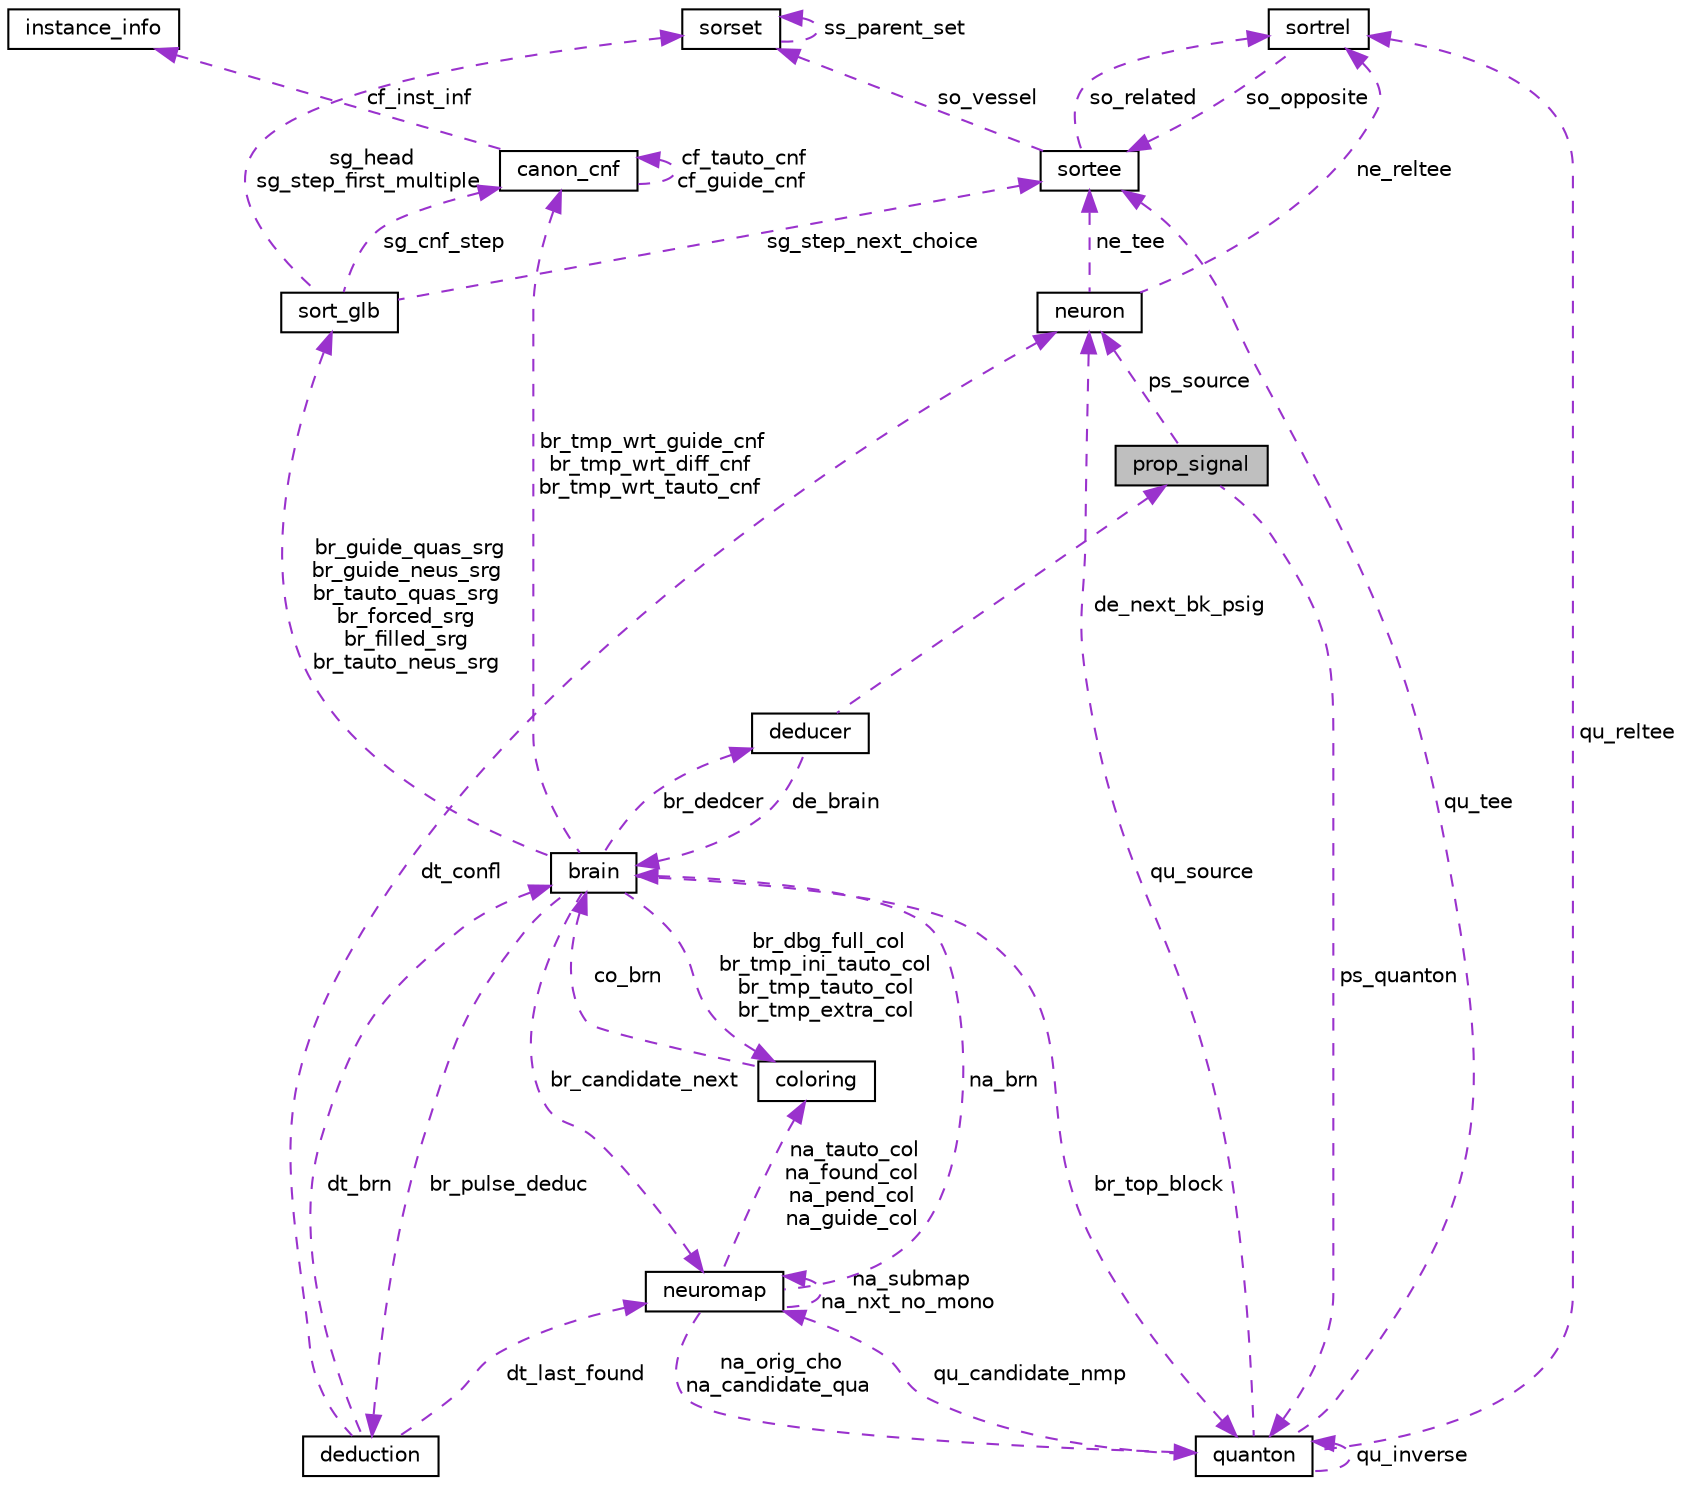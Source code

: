 digraph "prop_signal"
{
 // INTERACTIVE_SVG=YES
  edge [fontname="Helvetica",fontsize="10",labelfontname="Helvetica",labelfontsize="10"];
  node [fontname="Helvetica",fontsize="10",shape=record];
  Node1 [label="prop_signal",height=0.2,width=0.4,color="black", fillcolor="grey75", style="filled", fontcolor="black"];
  Node2 -> Node1 [dir="back",color="darkorchid3",fontsize="10",style="dashed",label=" ps_source" ,fontname="Helvetica"];
  Node2 [label="neuron",height=0.2,width=0.4,color="black", fillcolor="white", style="filled",URL="$d9/d00/classneuron.html",tooltip="Class for CNF clause behavior. So there is one neuron per clause. "];
  Node3 -> Node2 [dir="back",color="darkorchid3",fontsize="10",style="dashed",label=" ne_reltee" ,fontname="Helvetica"];
  Node3 [label="sortrel",height=0.2,width=0.4,color="black", fillcolor="white", style="filled",URL="$d6/de7/classsortrel.html",tooltip="A sortrel is a relation between two sortee s. "];
  Node4 -> Node3 [dir="back",color="darkorchid3",fontsize="10",style="dashed",label=" so_opposite" ,fontname="Helvetica"];
  Node4 [label="sortee",height=0.2,width=0.4,color="black", fillcolor="white", style="filled",URL="$d8/d36/classsortee.html",tooltip="Class that is an item to be stabilized. "];
  Node3 -> Node4 [dir="back",color="darkorchid3",fontsize="10",style="dashed",label=" so_related" ,fontname="Helvetica"];
  Node5 -> Node4 [dir="back",color="darkorchid3",fontsize="10",style="dashed",label=" so_vessel" ,fontname="Helvetica"];
  Node5 [label="sorset",height=0.2,width=0.4,color="black", fillcolor="white", style="filled",URL="$d3/d62/classsorset.html",tooltip="A sorset is a group of sortee s. "];
  Node5 -> Node5 [dir="back",color="darkorchid3",fontsize="10",style="dashed",label=" ss_parent_set" ,fontname="Helvetica"];
  Node4 -> Node2 [dir="back",color="darkorchid3",fontsize="10",style="dashed",label=" ne_tee" ,fontname="Helvetica"];
  Node6 -> Node1 [dir="back",color="darkorchid3",fontsize="10",style="dashed",label=" ps_quanton" ,fontname="Helvetica"];
  Node6 [label="quanton",height=0.2,width=0.4,color="black", fillcolor="white", style="filled",URL="$de/df5/classquanton.html",tooltip="Class for CNF variables (each variable has a positon and a negaton). "];
  Node2 -> Node6 [dir="back",color="darkorchid3",fontsize="10",style="dashed",label=" qu_source" ,fontname="Helvetica"];
  Node6 -> Node6 [dir="back",color="darkorchid3",fontsize="10",style="dashed",label=" qu_inverse" ,fontname="Helvetica"];
  Node3 -> Node6 [dir="back",color="darkorchid3",fontsize="10",style="dashed",label=" qu_reltee" ,fontname="Helvetica"];
  Node7 -> Node6 [dir="back",color="darkorchid3",fontsize="10",style="dashed",label=" qu_candidate_nmp" ,fontname="Helvetica"];
  Node7 [label="neuromap",height=0.2,width=0.4,color="black", fillcolor="white", style="filled",URL="$d6/d45/classneuromap.html",tooltip="A neuromap is a CNF sub-formula. "];
  Node8 -> Node7 [dir="back",color="darkorchid3",fontsize="10",style="dashed",label=" na_brn" ,fontname="Helvetica"];
  Node8 [label="brain",height=0.2,width=0.4,color="black", fillcolor="white", style="filled",URL="$d7/d79/classbrain.html",tooltip="Class that holds all data used to solve a particular CNF instance. "];
  Node9 -> Node8 [dir="back",color="darkorchid3",fontsize="10",style="dashed",label=" br_dedcer" ,fontname="Helvetica"];
  Node9 [label="deducer",height=0.2,width=0.4,color="black", fillcolor="white", style="filled",URL="$d7/d0b/classdeducer.html",tooltip="Class that holds the data used to analyze a conflict. "];
  Node8 -> Node9 [dir="back",color="darkorchid3",fontsize="10",style="dashed",label=" de_brain" ,fontname="Helvetica"];
  Node1 -> Node9 [dir="back",color="darkorchid3",fontsize="10",style="dashed",label=" de_next_bk_psig" ,fontname="Helvetica"];
  Node10 -> Node8 [dir="back",color="darkorchid3",fontsize="10",style="dashed",label=" br_dbg_full_col\nbr_tmp_ini_tauto_col\nbr_tmp_tauto_col\nbr_tmp_extra_col" ,fontname="Helvetica"];
  Node10 [label="coloring",height=0.2,width=0.4,color="black", fillcolor="white", style="filled",URL="$d2/d9a/classcoloring.html",tooltip="The initial and final state for an stabilization is a coloring. "];
  Node8 -> Node10 [dir="back",color="darkorchid3",fontsize="10",style="dashed",label=" co_brn" ,fontname="Helvetica"];
  Node11 -> Node8 [dir="back",color="darkorchid3",fontsize="10",style="dashed",label=" br_pulse_deduc" ,fontname="Helvetica"];
  Node11 [label="deduction",height=0.2,width=0.4,color="black", fillcolor="white", style="filled",URL="$d3/df3/classdeduction.html",tooltip="Class that holds the result of analyzing (doing resolution) of a conflict. "];
  Node8 -> Node11 [dir="back",color="darkorchid3",fontsize="10",style="dashed",label=" dt_brn" ,fontname="Helvetica"];
  Node2 -> Node11 [dir="back",color="darkorchid3",fontsize="10",style="dashed",label=" dt_confl" ,fontname="Helvetica"];
  Node7 -> Node11 [dir="back",color="darkorchid3",fontsize="10",style="dashed",label=" dt_last_found" ,fontname="Helvetica"];
  Node6 -> Node8 [dir="back",color="darkorchid3",fontsize="10",style="dashed",label=" br_top_block" ,fontname="Helvetica"];
  Node12 -> Node8 [dir="back",color="darkorchid3",fontsize="10",style="dashed",label=" br_guide_quas_srg\nbr_guide_neus_srg\nbr_tauto_quas_srg\nbr_forced_srg\nbr_filled_srg\nbr_tauto_neus_srg" ,fontname="Helvetica"];
  Node12 [label="sort_glb",height=0.2,width=0.4,color="black", fillcolor="white", style="filled",URL="$d7/dec/classsort__glb.html",tooltip="Class that holds all global data used to stabilize a group of items. "];
  Node13 -> Node12 [dir="back",color="darkorchid3",fontsize="10",style="dashed",label=" sg_cnf_step" ,fontname="Helvetica"];
  Node13 [label="canon_cnf",height=0.2,width=0.4,color="black", fillcolor="white", style="filled",URL="$da/deb/classcanon__cnf.html",tooltip="A canon_cnf is a BCFF. An stabilized sub-formula. "];
  Node13 -> Node13 [dir="back",color="darkorchid3",fontsize="10",style="dashed",label=" cf_tauto_cnf\ncf_guide_cnf" ,fontname="Helvetica"];
  Node14 -> Node13 [dir="back",color="darkorchid3",fontsize="10",style="dashed",label=" cf_inst_inf" ,fontname="Helvetica"];
  Node14 [label="instance_info",height=0.2,width=0.4,color="black", fillcolor="white", style="filled",URL="$dc/dd0/classinstance__info.html",tooltip="Class that holds an instance data. "];
  Node5 -> Node12 [dir="back",color="darkorchid3",fontsize="10",style="dashed",label=" sg_head\nsg_step_first_multiple" ,fontname="Helvetica"];
  Node4 -> Node12 [dir="back",color="darkorchid3",fontsize="10",style="dashed",label=" sg_step_next_choice" ,fontname="Helvetica"];
  Node7 -> Node8 [dir="back",color="darkorchid3",fontsize="10",style="dashed",label=" br_candidate_next" ,fontname="Helvetica"];
  Node13 -> Node8 [dir="back",color="darkorchid3",fontsize="10",style="dashed",label=" br_tmp_wrt_guide_cnf\nbr_tmp_wrt_diff_cnf\nbr_tmp_wrt_tauto_cnf" ,fontname="Helvetica"];
  Node10 -> Node7 [dir="back",color="darkorchid3",fontsize="10",style="dashed",label=" na_tauto_col\nna_found_col\nna_pend_col\nna_guide_col" ,fontname="Helvetica"];
  Node6 -> Node7 [dir="back",color="darkorchid3",fontsize="10",style="dashed",label=" na_orig_cho\nna_candidate_qua" ,fontname="Helvetica"];
  Node7 -> Node7 [dir="back",color="darkorchid3",fontsize="10",style="dashed",label=" na_submap\nna_nxt_no_mono" ,fontname="Helvetica"];
  Node4 -> Node6 [dir="back",color="darkorchid3",fontsize="10",style="dashed",label=" qu_tee" ,fontname="Helvetica"];
}

